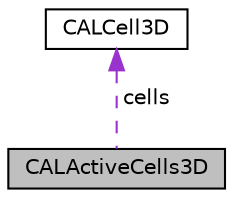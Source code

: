 digraph "CALActiveCells3D"
{
  edge [fontname="Helvetica",fontsize="10",labelfontname="Helvetica",labelfontsize="10"];
  node [fontname="Helvetica",fontsize="10",shape=record];
  Node1 [label="CALActiveCells3D",height=0.2,width=0.4,color="black", fillcolor="grey75", style="filled" fontcolor="black"];
  Node2 -> Node1 [dir="back",color="darkorchid3",fontsize="10",style="dashed",label=" cells" ,fontname="Helvetica"];
  Node2 [label="CALCell3D",height=0.2,width=0.4,color="black", fillcolor="white", style="filled",URL="$struct_c_a_l_cell3_d.html",tooltip="3D cell&#39;s coordinates structure. "];
}
